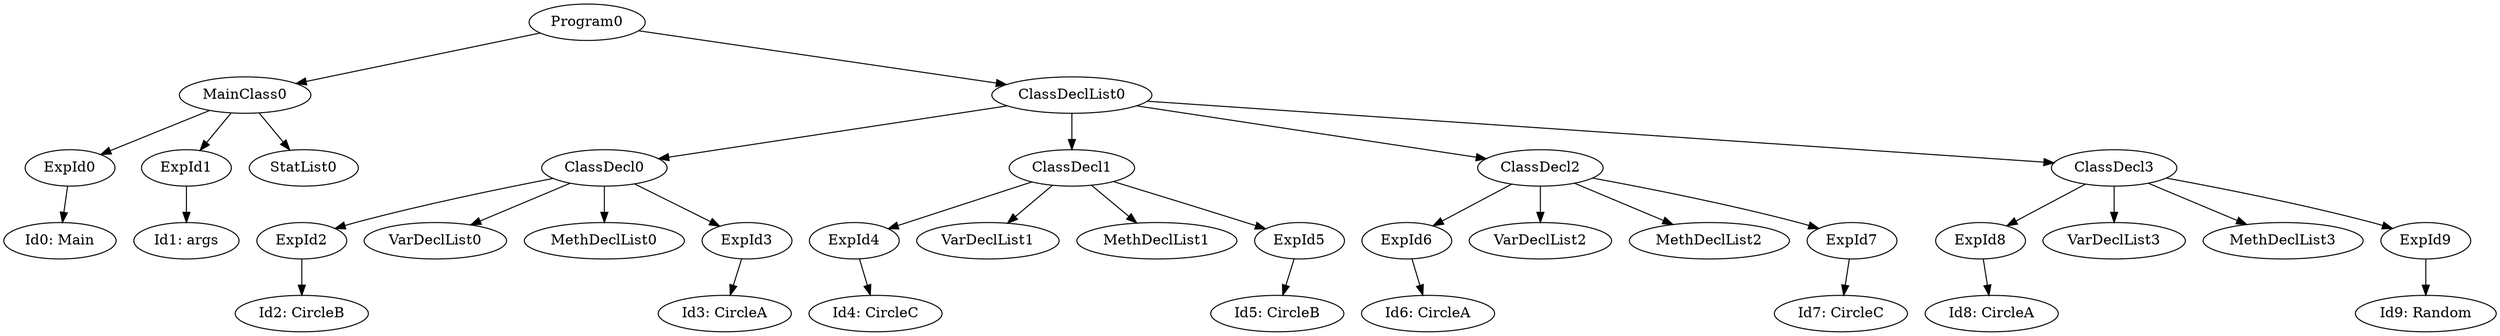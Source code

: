 digraph {
	ordering = out;
	ExpId9 -> "Id9: Random";
	ExpId6 -> "Id6: CircleA";
	ClassDecl2 -> ExpId6;
	ClassDecl2 -> VarDeclList2;
	ClassDecl2 -> MethDeclList2;
	ClassDecl2 -> ExpId7;
	ExpId5 -> "Id5: CircleB";
	ExpId1 -> "Id1: args";
	Program0 -> MainClass0;
	Program0 -> ClassDeclList0;
	MainClass0 -> ExpId0;
	MainClass0 -> ExpId1;
	MainClass0 -> StatList0;
	ClassDecl3 -> ExpId8;
	ClassDecl3 -> VarDeclList3;
	ClassDecl3 -> MethDeclList3;
	ClassDecl3 -> ExpId9;
	ExpId0 -> "Id0: Main";
	ClassDeclList0 -> ClassDecl0;
	ClassDeclList0 -> ClassDecl1;
	ClassDeclList0 -> ClassDecl2;
	ClassDeclList0 -> ClassDecl3;
	ExpId4 -> "Id4: CircleC";
	ExpId8 -> "Id8: CircleA";
	ClassDecl0 -> ExpId2;
	ClassDecl0 -> VarDeclList0;
	ClassDecl0 -> MethDeclList0;
	ClassDecl0 -> ExpId3;
	ExpId7 -> "Id7: CircleC";
	ExpId3 -> "Id3: CircleA";
	ExpId2 -> "Id2: CircleB";
	ClassDecl1 -> ExpId4;
	ClassDecl1 -> VarDeclList1;
	ClassDecl1 -> MethDeclList1;
	ClassDecl1 -> ExpId5;
}

